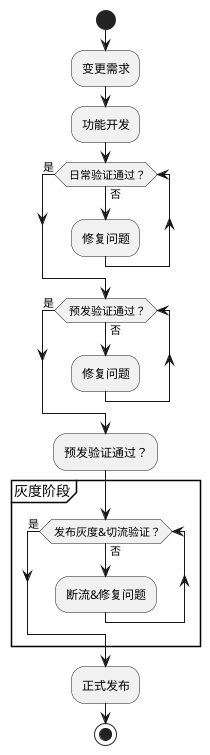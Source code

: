 @startuml
start
:变更需求;
:功能开发;

while ( 日常验证通过？) is (否)
  :修复问题;
endwhile (是)
while ( 预发验证通过？) is (否)
  :修复问题;
endwhile (是)
:预发验证通过？;
partition 灰度阶段 {
	while ( 发布灰度&切流验证？) is (否)
      :断流&修复问题;
    endwhile (是)
}
:正式发布;
stop
@enduml